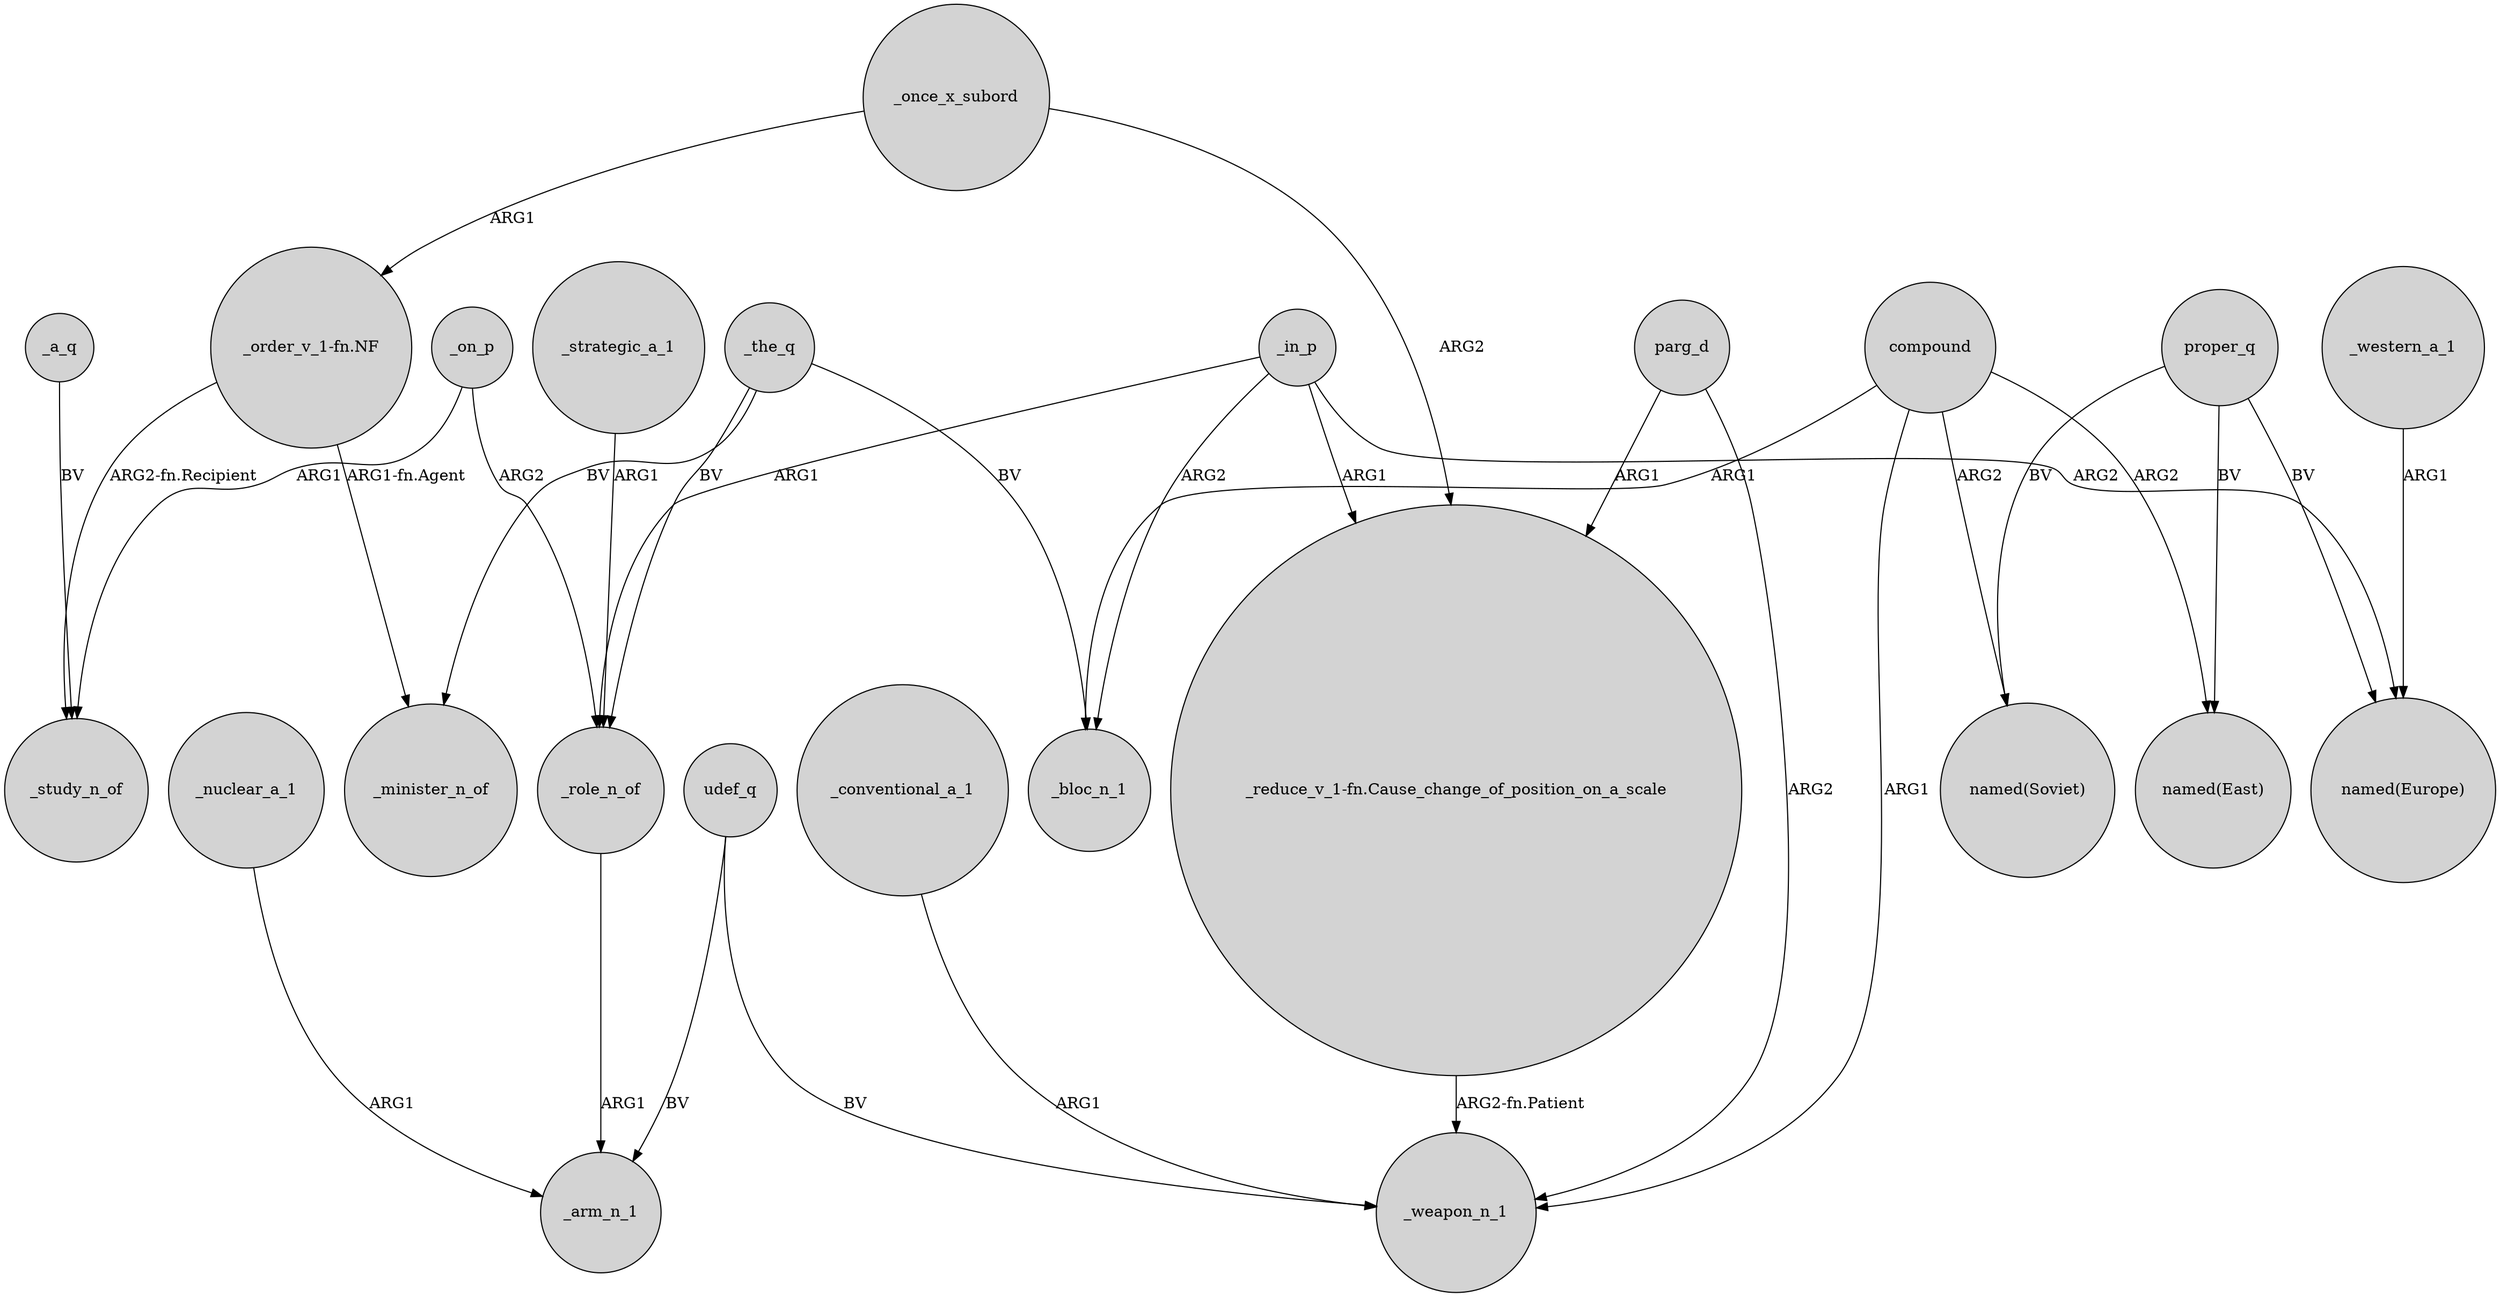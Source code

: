 digraph {
	node [shape=circle style=filled]
	_a_q -> _study_n_of [label=BV]
	_in_p -> "_reduce_v_1-fn.Cause_change_of_position_on_a_scale" [label=ARG1]
	udef_q -> _weapon_n_1 [label=BV]
	_the_q -> _bloc_n_1 [label=BV]
	_in_p -> "named(Europe)" [label=ARG2]
	_in_p -> _bloc_n_1 [label=ARG2]
	_nuclear_a_1 -> _arm_n_1 [label=ARG1]
	_the_q -> _role_n_of [label=BV]
	proper_q -> "named(Soviet)" [label=BV]
	_once_x_subord -> "_reduce_v_1-fn.Cause_change_of_position_on_a_scale" [label=ARG2]
	_role_n_of -> _arm_n_1 [label=ARG1]
	_western_a_1 -> "named(Europe)" [label=ARG1]
	_on_p -> _role_n_of [label=ARG2]
	compound -> _weapon_n_1 [label=ARG1]
	_the_q -> _minister_n_of [label=BV]
	udef_q -> _arm_n_1 [label=BV]
	proper_q -> "named(Europe)" [label=BV]
	_once_x_subord -> "_order_v_1-fn.NF" [label=ARG1]
	compound -> "named(Soviet)" [label=ARG2]
	parg_d -> _weapon_n_1 [label=ARG2]
	"_order_v_1-fn.NF" -> _minister_n_of [label="ARG1-fn.Agent"]
	compound -> _bloc_n_1 [label=ARG1]
	_on_p -> _study_n_of [label=ARG1]
	"_reduce_v_1-fn.Cause_change_of_position_on_a_scale" -> _weapon_n_1 [label="ARG2-fn.Patient"]
	_conventional_a_1 -> _weapon_n_1 [label=ARG1]
	parg_d -> "_reduce_v_1-fn.Cause_change_of_position_on_a_scale" [label=ARG1]
	_strategic_a_1 -> _role_n_of [label=ARG1]
	_in_p -> _role_n_of [label=ARG1]
	proper_q -> "named(East)" [label=BV]
	"_order_v_1-fn.NF" -> _study_n_of [label="ARG2-fn.Recipient"]
	compound -> "named(East)" [label=ARG2]
}
